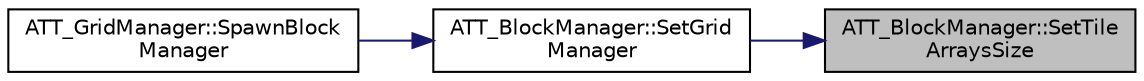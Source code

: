 digraph "ATT_BlockManager::SetTileArraysSize"
{
 // LATEX_PDF_SIZE
  edge [fontname="Helvetica",fontsize="10",labelfontname="Helvetica",labelfontsize="10"];
  node [fontname="Helvetica",fontsize="10",shape=record];
  rankdir="RL";
  Node73 [label="ATT_BlockManager::SetTile\lArraysSize",height=0.2,width=0.4,color="black", fillcolor="grey75", style="filled", fontcolor="black",tooltip="Resize all the tile arrays (responsible of holding tile information, such as if it is used,..."];
  Node73 -> Node74 [dir="back",color="midnightblue",fontsize="10",style="solid",fontname="Helvetica"];
  Node74 [label="ATT_BlockManager::SetGrid\lManager",height=0.2,width=0.4,color="black", fillcolor="white", style="filled",URL="$class_a_t_t___block_manager.html#adb56f90bbc291b799f38e91d26d6f003",tooltip="Sets the GridManager variable and sets the size of all tile arrays."];
  Node74 -> Node75 [dir="back",color="midnightblue",fontsize="10",style="solid",fontname="Helvetica"];
  Node75 [label="ATT_GridManager::SpawnBlock\lManager",height=0.2,width=0.4,color="black", fillcolor="white", style="filled",URL="$class_a_t_t___grid_manager.html#aa5645338890f95f2d400420c29f82952",tooltip="Spawns a BlockManager object (there can only be one at all times)."];
}
